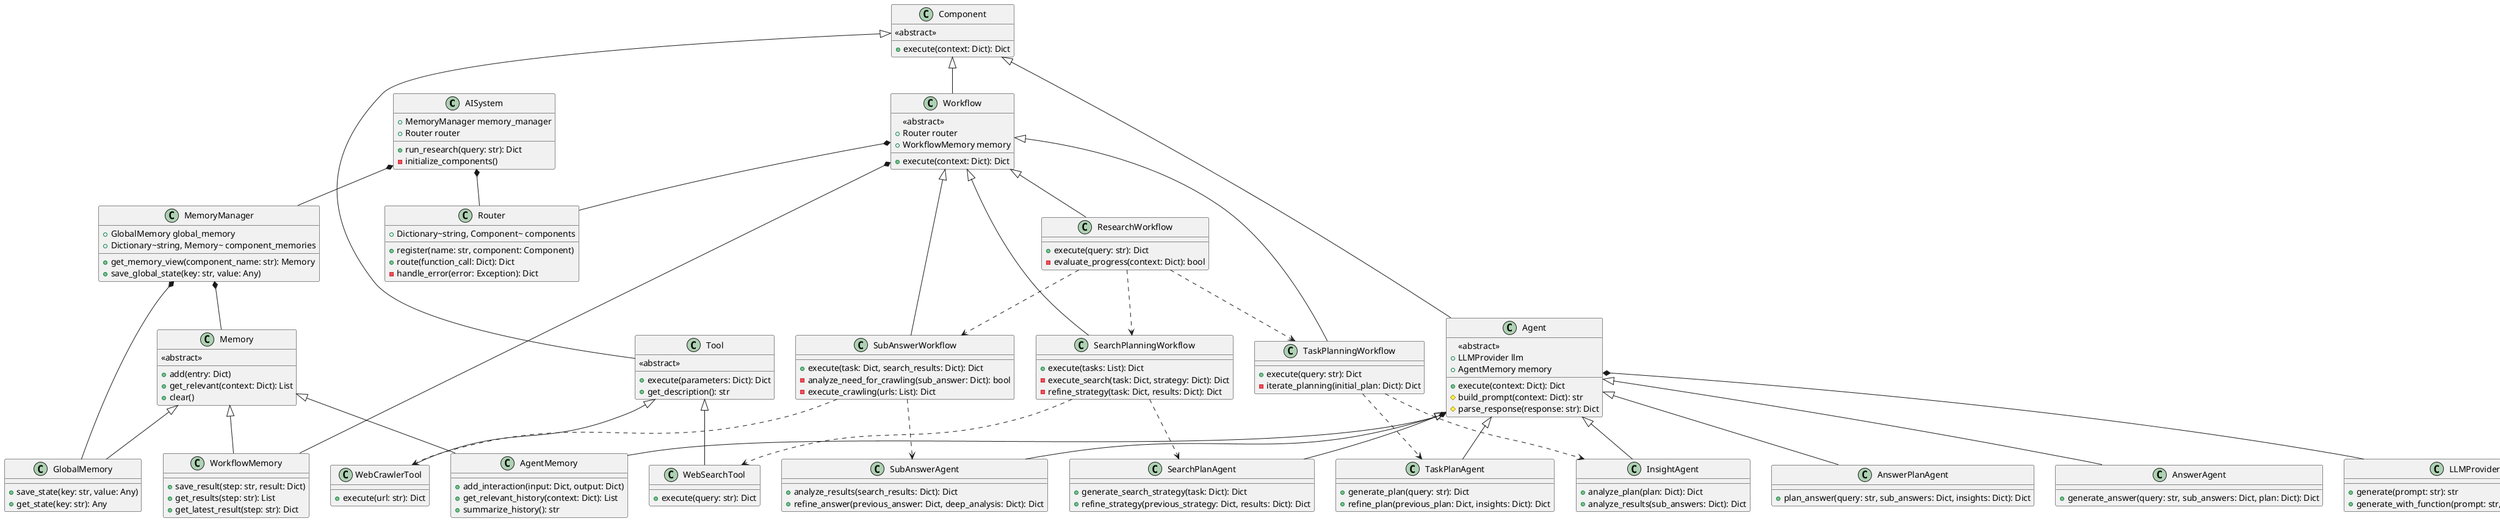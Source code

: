 @startuml
'https://plantuml.com/sequence-diagram


    '%% 核心系统类'
    class AISystem {
        +MemoryManager memory_manager
        +Router router
        +run_research(query: str): Dict
        -initialize_components()
    }

    class Router {
        +Dictionary~string, Component~ components
        +register(name: str, component: Component)
        +route(function_call: Dict): Dict
        -handle_error(error: Exception): Dict
    }

    class MemoryManager {
        +GlobalMemory global_memory
        +Dictionary~string, Memory~ component_memories
        +get_memory_view(component_name: str): Memory
        +save_global_state(key: str, value: Any)
    }

    '%% 抽象基类'
    class Component {
        <<abstract>>
        +execute(context: Dict): Dict
    }

    class Agent {
        <<abstract>>
        +LLMProvider llm
        +AgentMemory memory
        +execute(context: Dict): Dict
        #build_prompt(context: Dict): str
        #parse_response(response: str): Dict
    }

    class Workflow {
        <<abstract>>
        +Router router
        +WorkflowMemory memory
        +execute(context: Dict): Dict
    }

    class Tool {
        <<abstract>>
        +execute(parameters: Dict): Dict
        +get_description(): str
    }

    class Memory {
        <<abstract>>
        +add(entry: Dict)
        +get_relevant(context: Dict): List
        +clear()
    }

    '%% 具体Agent类'
    class TaskPlanAgent {
        +generate_plan(query: str): Dict
        +refine_plan(previous_plan: Dict, insights: Dict): Dict
    }

    class SearchPlanAgent {
        +generate_search_strategy(task: Dict): Dict
        +refine_strategy(previous_strategy: Dict, results: Dict): Dict
    }

    class SubAnswerAgent {
        +analyze_results(search_results: Dict): Dict
        +refine_answer(previous_answer: Dict, deep_analysis: Dict): Dict
    }

    class InsightAgent {
        +analyze_plan(plan: Dict): Dict
        +analyze_results(sub_answers: Dict): Dict
    }

    class AnswerPlanAgent {
        +plan_answer(query: str, sub_answers: Dict, insights: Dict): Dict
    }

    class AnswerAgent {
        +generate_answer(query: str, sub_answers: Dict, plan: Dict): Dict
    }

    '%% 具体Workflow类'
    class TaskPlanningWorkflow {
        +execute(query: str): Dict
        -iterate_planning(initial_plan: Dict): Dict
    }

    class SearchPlanningWorkflow {
        +execute(tasks: List): Dict
        -execute_search(task: Dict, strategy: Dict): Dict
        -refine_strategy(task: Dict, results: Dict): Dict
    }

    class SubAnswerWorkflow {
        +execute(task: Dict, search_results: Dict): Dict
        -analyze_need_for_crawling(sub_answer: Dict): bool
        -execute_crawling(urls: List): Dict
    }

    class ResearchWorkflow {
        +execute(query: str): Dict
        -evaluate_progress(context: Dict): bool
    }

    '%% 具体Tool类'
    class WebSearchTool {
        +execute(query: str): Dict
    }

    class WebCrawlerTool {
        +execute(url: str): Dict
    }

    class LLMProvider {
        +generate(prompt: str): str
        +generate_with_function(prompt: str, functions: List): Dict
    }

    '%% 记忆实现类'
    class GlobalMemory {
        +save_state(key: str, value: Any)
        +get_state(key: str): Any
    }

    class AgentMemory {
        +add_interaction(input: Dict, output: Dict)
        +get_relevant_history(context: Dict): List
        +summarize_history(): str
    }

    class WorkflowMemory {
        +save_result(step: str, result: Dict)
        +get_results(step: str): List
        +get_latest_result(step: str): Dict
    }

    '%% 关系'
    AISystem *-- Router
    AISystem *-- MemoryManager

    Component <|-- Agent
    Component <|-- Workflow
    Component <|-- Tool

    Agent <|-- TaskPlanAgent
    Agent <|-- SearchPlanAgent
    Agent <|-- SubAnswerAgent
    Agent <|-- InsightAgent
    Agent <|-- AnswerPlanAgent
    Agent <|-- AnswerAgent

    Workflow <|-- TaskPlanningWorkflow
    Workflow <|-- SearchPlanningWorkflow
    Workflow <|-- SubAnswerWorkflow
    Workflow <|-- ResearchWorkflow

    Tool <|-- WebSearchTool
    Tool <|-- WebCrawlerTool

    Memory <|-- GlobalMemory
    Memory <|-- AgentMemory
    Memory <|-- WorkflowMemory

    Agent *-- AgentMemory
    Agent *-- LLMProvider

    Workflow *-- WorkflowMemory
    Workflow *-- Router

    MemoryManager *-- GlobalMemory
    MemoryManager *-- Memory

    '%% 依赖关系'
    TaskPlanningWorkflow ..> TaskPlanAgent
    TaskPlanningWorkflow ..> InsightAgent

    SearchPlanningWorkflow ..> SearchPlanAgent
    SearchPlanningWorkflow ..> WebSearchTool

    SubAnswerWorkflow ..> SubAnswerAgent
    SubAnswerWorkflow ..> WebCrawlerTool

    ResearchWorkflow ..> TaskPlanningWorkflow
    ResearchWorkflow ..> SearchPlanningWorkflow
    ResearchWorkflow ..> SubAnswerWorkflow
@enduml